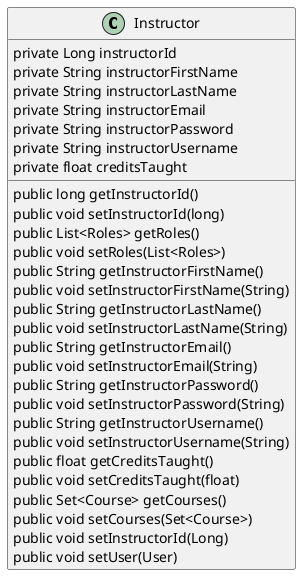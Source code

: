 @startuml
skinparam classAttributeIconSize 0
class Instructor {
    private Long instructorId
    private String instructorFirstName
    private String instructorLastName
    private String instructorEmail
    private String instructorPassword
    private String instructorUsername
    private float creditsTaught
    public long getInstructorId()
    public void setInstructorId(long)
    public List<Roles> getRoles()
    public void setRoles(List<Roles>)
    public String getInstructorFirstName()
    public void setInstructorFirstName(String)
    public String getInstructorLastName()
    public void setInstructorLastName(String)
    public String getInstructorEmail()
    public void setInstructorEmail(String)
    public String getInstructorPassword()
    public void setInstructorPassword(String)
    public String getInstructorUsername()
    public void setInstructorUsername(String)
    public float getCreditsTaught()
    public void setCreditsTaught(float)
    public Set<Course> getCourses()
    public void setCourses(Set<Course>)
    public void setInstructorId(Long)
    public void setUser(User)
}
@enduml
